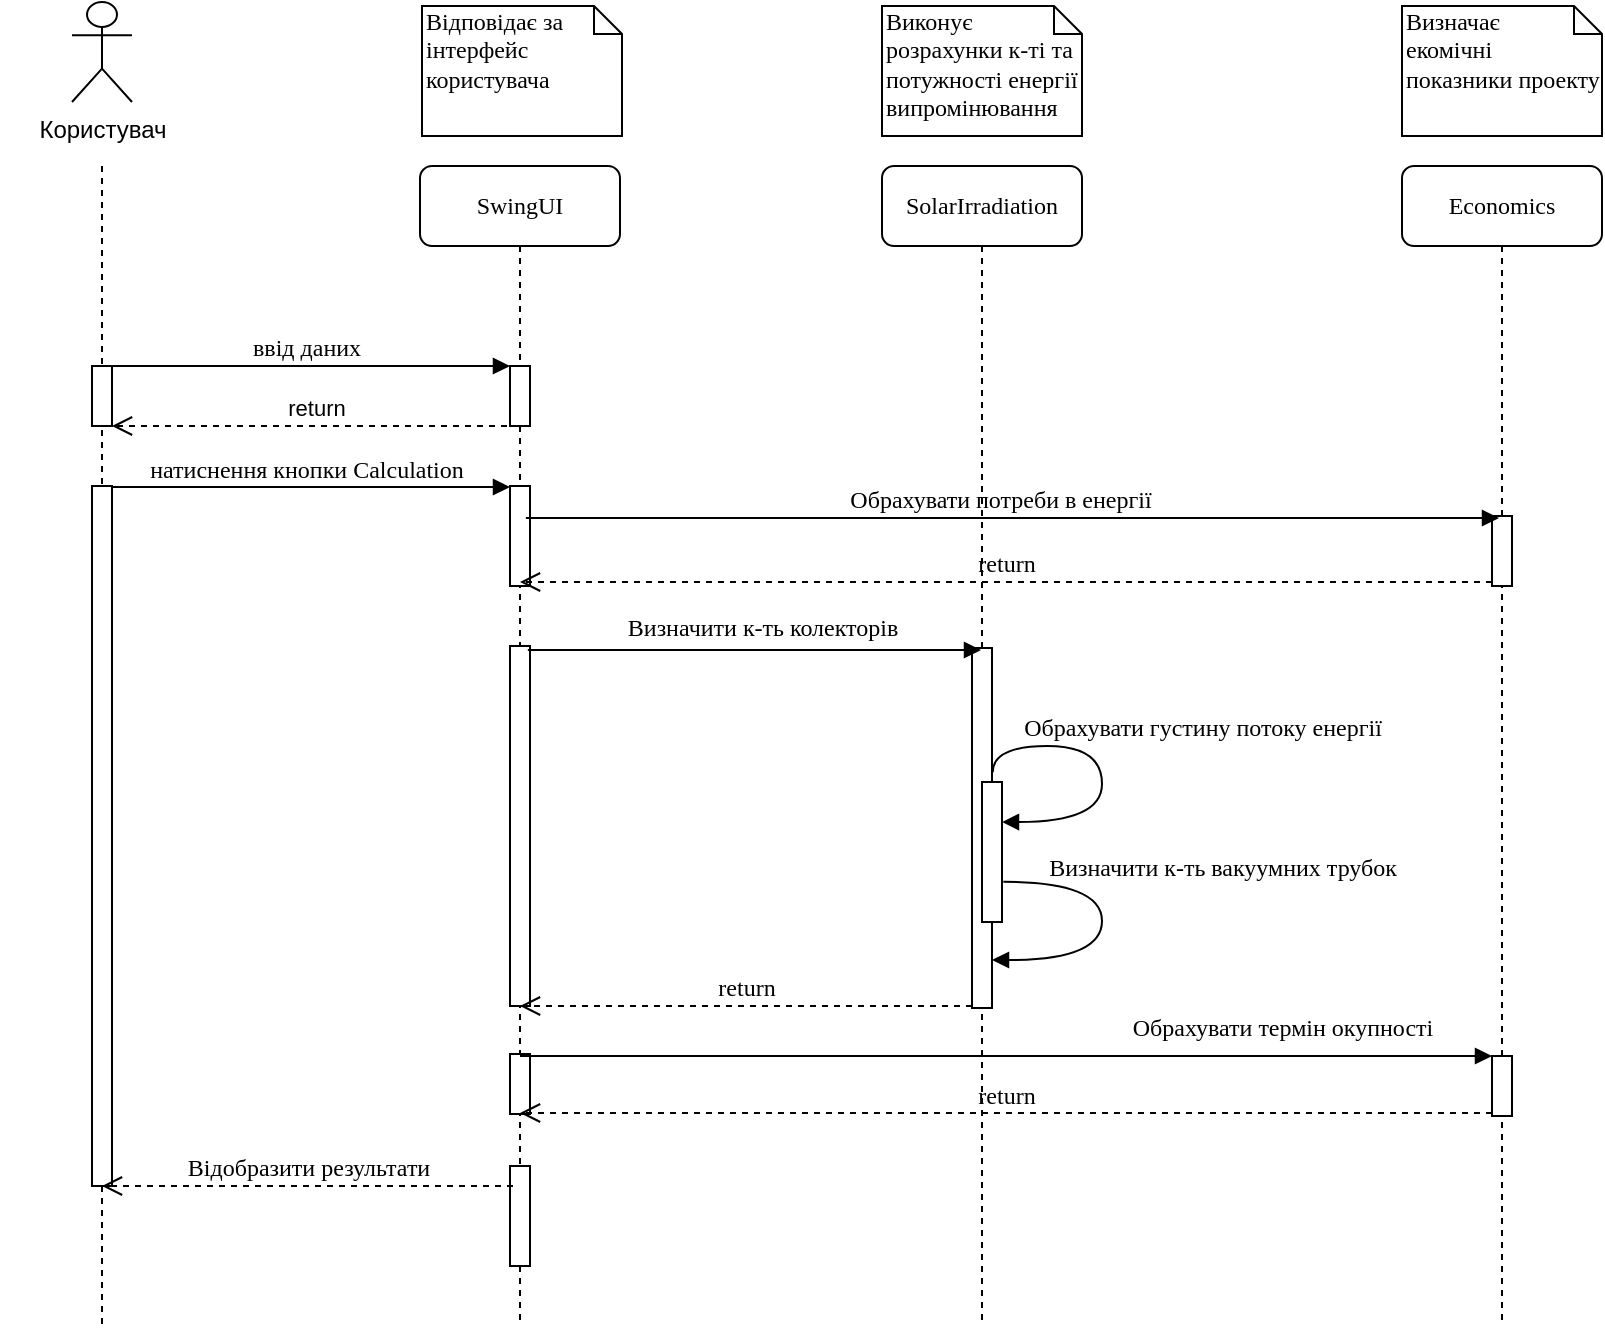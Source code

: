 <mxfile version="21.3.2" type="github">
  <diagram name="Page-1" id="13e1069c-82ec-6db2-03f1-153e76fe0fe0">
    <mxGraphModel dx="1115" dy="1495" grid="1" gridSize="10" guides="1" tooltips="1" connect="1" arrows="1" fold="1" page="1" pageScale="1" pageWidth="1100" pageHeight="850" background="none" math="0" shadow="0">
      <root>
        <mxCell id="0" />
        <mxCell id="1" parent="0" />
        <mxCell id="7baba1c4bc27f4b0-2" value="SwingUI" style="shape=umlLifeline;perimeter=lifelinePerimeter;whiteSpace=wrap;html=1;container=1;collapsible=0;recursiveResize=0;outlineConnect=0;rounded=1;shadow=0;comic=0;labelBackgroundColor=none;strokeWidth=1;fontFamily=Verdana;fontSize=12;align=center;" parent="1" vertex="1">
          <mxGeometry x="309" y="80" width="100" height="580" as="geometry" />
        </mxCell>
        <mxCell id="7baba1c4bc27f4b0-10" value="" style="html=1;points=[];perimeter=orthogonalPerimeter;rounded=0;shadow=0;comic=0;labelBackgroundColor=none;strokeWidth=1;fontFamily=Verdana;fontSize=12;align=center;" parent="7baba1c4bc27f4b0-2" vertex="1">
          <mxGeometry x="45" y="100" width="10" height="30" as="geometry" />
        </mxCell>
        <mxCell id="5WNq8Z7VeDoEd7kc5gsx-6" value="" style="html=1;points=[];perimeter=orthogonalPerimeter;rounded=0;shadow=0;comic=0;labelBackgroundColor=none;strokeWidth=1;fontFamily=Verdana;fontSize=12;align=center;" vertex="1" parent="7baba1c4bc27f4b0-2">
          <mxGeometry x="45" y="160" width="10" height="50" as="geometry" />
        </mxCell>
        <mxCell id="5WNq8Z7VeDoEd7kc5gsx-10" value="натиснення кнопки Calculation" style="html=1;verticalAlign=bottom;endArrow=block;entryX=0;entryY=0;labelBackgroundColor=none;fontFamily=Verdana;fontSize=12;edgeStyle=elbowEdgeStyle;elbow=vertical;" edge="1" parent="7baba1c4bc27f4b0-2" source="7baba1c4bc27f4b0-8">
          <mxGeometry relative="1" as="geometry">
            <mxPoint x="-90" y="160.33" as="sourcePoint" />
            <mxPoint x="45" y="160.33" as="targetPoint" />
          </mxGeometry>
        </mxCell>
        <mxCell id="5WNq8Z7VeDoEd7kc5gsx-13" value="" style="html=1;points=[];perimeter=orthogonalPerimeter;rounded=0;shadow=0;comic=0;labelBackgroundColor=none;strokeWidth=1;fontFamily=Verdana;fontSize=12;align=center;" vertex="1" parent="7baba1c4bc27f4b0-2">
          <mxGeometry x="45" y="240" width="10" height="180" as="geometry" />
        </mxCell>
        <mxCell id="5WNq8Z7VeDoEd7kc5gsx-15" value="" style="html=1;points=[];perimeter=orthogonalPerimeter;rounded=0;shadow=0;comic=0;labelBackgroundColor=none;strokeWidth=1;fontFamily=Verdana;fontSize=12;align=center;" vertex="1" parent="7baba1c4bc27f4b0-2">
          <mxGeometry x="45" y="444" width="10" height="30" as="geometry" />
        </mxCell>
        <mxCell id="5WNq8Z7VeDoEd7kc5gsx-17" value="" style="html=1;points=[];perimeter=orthogonalPerimeter;rounded=0;shadow=0;comic=0;labelBackgroundColor=none;strokeWidth=1;fontFamily=Verdana;fontSize=12;align=center;" vertex="1" parent="7baba1c4bc27f4b0-2">
          <mxGeometry x="45" y="500" width="10" height="50" as="geometry" />
        </mxCell>
        <mxCell id="7baba1c4bc27f4b0-4" value="SolarIrradiation" style="shape=umlLifeline;perimeter=lifelinePerimeter;whiteSpace=wrap;html=1;container=1;collapsible=0;recursiveResize=0;outlineConnect=0;rounded=1;shadow=0;comic=0;labelBackgroundColor=none;strokeWidth=1;fontFamily=Verdana;fontSize=12;align=center;" parent="1" vertex="1">
          <mxGeometry x="540" y="80" width="100" height="580" as="geometry" />
        </mxCell>
        <mxCell id="7baba1c4bc27f4b0-5" value="Economics" style="shape=umlLifeline;perimeter=lifelinePerimeter;whiteSpace=wrap;html=1;container=1;collapsible=0;recursiveResize=0;outlineConnect=0;rounded=1;shadow=0;comic=0;labelBackgroundColor=none;strokeWidth=1;fontFamily=Verdana;fontSize=12;align=center;" parent="1" vertex="1">
          <mxGeometry x="800" y="80" width="100" height="580" as="geometry" />
        </mxCell>
        <mxCell id="7baba1c4bc27f4b0-25" value="" style="html=1;points=[];perimeter=orthogonalPerimeter;rounded=0;shadow=0;comic=0;labelBackgroundColor=none;strokeColor=#000000;strokeWidth=1;fillColor=#FFFFFF;fontFamily=Verdana;fontSize=12;fontColor=#000000;align=center;" parent="7baba1c4bc27f4b0-5" vertex="1">
          <mxGeometry x="45" y="445" width="10" height="30" as="geometry" />
        </mxCell>
        <mxCell id="7baba1c4bc27f4b0-19" value="" style="html=1;points=[];perimeter=orthogonalPerimeter;rounded=0;shadow=0;comic=0;labelBackgroundColor=none;strokeWidth=1;fontFamily=Verdana;fontSize=12;align=center;" parent="7baba1c4bc27f4b0-5" vertex="1">
          <mxGeometry x="45" y="175" width="10" height="35" as="geometry" />
        </mxCell>
        <mxCell id="7baba1c4bc27f4b0-8" value="" style="shape=umlLifeline;perimeter=lifelinePerimeter;whiteSpace=wrap;html=1;container=0;collapsible=0;recursiveResize=0;outlineConnect=0;rounded=1;shadow=0;comic=0;labelBackgroundColor=none;strokeWidth=1;fontFamily=Verdana;fontSize=12;align=center;size=0;" parent="1" vertex="1">
          <mxGeometry x="100" y="80" width="100" height="580" as="geometry" />
        </mxCell>
        <mxCell id="7baba1c4bc27f4b0-16" value="" style="html=1;points=[];perimeter=orthogonalPerimeter;rounded=0;shadow=0;comic=0;labelBackgroundColor=none;strokeWidth=1;fontFamily=Verdana;fontSize=12;align=center;" parent="1" vertex="1">
          <mxGeometry x="585" y="321" width="10" height="180" as="geometry" />
        </mxCell>
        <mxCell id="7baba1c4bc27f4b0-21" value="return" style="html=1;verticalAlign=bottom;endArrow=open;dashed=1;endSize=8;labelBackgroundColor=none;fontFamily=Verdana;fontSize=12;edgeStyle=elbowEdgeStyle;elbow=vertical;" parent="1" target="7baba1c4bc27f4b0-2" edge="1">
          <mxGeometry relative="1" as="geometry">
            <mxPoint x="510" y="288" as="targetPoint" />
            <Array as="points">
              <mxPoint x="670" y="288" />
              <mxPoint x="700" y="288" />
            </Array>
            <mxPoint x="845.0" y="288.0" as="sourcePoint" />
          </mxGeometry>
        </mxCell>
        <mxCell id="7baba1c4bc27f4b0-26" value="Обрахувати термін окупності" style="html=1;verticalAlign=bottom;endArrow=block;entryX=0;entryY=0;labelBackgroundColor=none;fontFamily=Verdana;fontSize=12;" parent="1" source="7baba1c4bc27f4b0-2" target="7baba1c4bc27f4b0-25" edge="1">
          <mxGeometry x="0.568" y="5" relative="1" as="geometry">
            <mxPoint x="650" y="510" as="sourcePoint" />
            <mxPoint as="offset" />
          </mxGeometry>
        </mxCell>
        <mxCell id="7baba1c4bc27f4b0-27" value="return" style="html=1;verticalAlign=bottom;endArrow=open;dashed=1;endSize=8;exitX=0;exitY=0.95;labelBackgroundColor=none;fontFamily=Verdana;fontSize=12;" parent="1" source="7baba1c4bc27f4b0-25" target="7baba1c4bc27f4b0-2" edge="1">
          <mxGeometry relative="1" as="geometry">
            <mxPoint x="595.0" y="478.5" as="targetPoint" />
          </mxGeometry>
        </mxCell>
        <mxCell id="7baba1c4bc27f4b0-11" value="ввід даних" style="html=1;verticalAlign=bottom;endArrow=block;entryX=0;entryY=0;labelBackgroundColor=none;fontFamily=Verdana;fontSize=12;edgeStyle=elbowEdgeStyle;elbow=vertical;" parent="1" target="7baba1c4bc27f4b0-10" edge="1">
          <mxGeometry relative="1" as="geometry">
            <mxPoint x="150" y="180" as="sourcePoint" />
          </mxGeometry>
        </mxCell>
        <mxCell id="7baba1c4bc27f4b0-34" value="" style="html=1;points=[];perimeter=orthogonalPerimeter;rounded=0;shadow=0;comic=0;labelBackgroundColor=none;strokeWidth=1;fontFamily=Verdana;fontSize=12;align=center;" parent="1" vertex="1">
          <mxGeometry x="590" y="388" width="10" height="70" as="geometry" />
        </mxCell>
        <mxCell id="7baba1c4bc27f4b0-35" value="Обрахувати густину потоку енергії" style="html=1;verticalAlign=bottom;endArrow=block;labelBackgroundColor=none;fontFamily=Verdana;fontSize=12;elbow=vertical;edgeStyle=orthogonalEdgeStyle;curved=1;entryX=1;entryY=0.286;entryPerimeter=0;exitX=1.038;exitY=0.345;exitPerimeter=0;" parent="1" source="7baba1c4bc27f4b0-16" target="7baba1c4bc27f4b0-34" edge="1">
          <mxGeometry x="-0.13" y="50" relative="1" as="geometry">
            <mxPoint x="465" y="318" as="sourcePoint" />
            <mxPoint x="595" y="318" as="targetPoint" />
            <Array as="points">
              <mxPoint x="650" y="370" />
              <mxPoint x="650" y="408" />
            </Array>
            <mxPoint as="offset" />
          </mxGeometry>
        </mxCell>
        <mxCell id="7baba1c4bc27f4b0-36" value="Визначити к-ть вакуумних трубок" style="html=1;verticalAlign=bottom;endArrow=block;labelBackgroundColor=none;fontFamily=Verdana;fontSize=12;elbow=vertical;edgeStyle=orthogonalEdgeStyle;curved=1;exitX=1.066;exitY=0.713;exitPerimeter=0;" parent="1" source="7baba1c4bc27f4b0-34" edge="1">
          <mxGeometry x="-0.283" y="60" relative="1" as="geometry">
            <mxPoint x="610.333" y="438" as="sourcePoint" />
            <mxPoint x="595" y="477" as="targetPoint" />
            <Array as="points">
              <mxPoint x="650" y="438" />
              <mxPoint x="650" y="477" />
            </Array>
            <mxPoint as="offset" />
          </mxGeometry>
        </mxCell>
        <mxCell id="7baba1c4bc27f4b0-41" value="Відповідає за інтерфейс користувача" style="shape=note;whiteSpace=wrap;html=1;size=14;verticalAlign=top;align=left;spacingTop=-6;rounded=0;shadow=0;comic=0;labelBackgroundColor=none;strokeWidth=1;fontFamily=Verdana;fontSize=12" parent="1" vertex="1">
          <mxGeometry x="310" width="100" height="65" as="geometry" />
        </mxCell>
        <mxCell id="7baba1c4bc27f4b0-43" value="Виконує розрахунки к-ті та потужності енергії випромінювання" style="shape=note;whiteSpace=wrap;html=1;size=14;verticalAlign=top;align=left;spacingTop=-6;rounded=0;shadow=0;comic=0;labelBackgroundColor=none;strokeWidth=1;fontFamily=Verdana;fontSize=12" parent="1" vertex="1">
          <mxGeometry x="540" width="100" height="65" as="geometry" />
        </mxCell>
        <mxCell id="7baba1c4bc27f4b0-44" value="Визначає&amp;nbsp; &amp;nbsp; екомічні показники проекту" style="shape=note;whiteSpace=wrap;html=1;size=14;verticalAlign=top;align=left;spacingTop=-6;rounded=0;shadow=0;comic=0;labelBackgroundColor=none;strokeWidth=1;fontFamily=Verdana;fontSize=12" parent="1" vertex="1">
          <mxGeometry x="800" width="100" height="65" as="geometry" />
        </mxCell>
        <mxCell id="5WNq8Z7VeDoEd7kc5gsx-1" value="Користувач" style="shape=umlActor;verticalLabelPosition=bottom;verticalAlign=top;html=1;outlineConnect=0;" vertex="1" parent="1">
          <mxGeometry x="135" y="-2" width="30" height="50" as="geometry" />
        </mxCell>
        <mxCell id="5WNq8Z7VeDoEd7kc5gsx-5" value="return" style="html=1;verticalAlign=bottom;endArrow=open;dashed=1;endSize=8;edgeStyle=elbowEdgeStyle;elbow=vertical;curved=0;rounded=0;" edge="1" parent="1" source="7baba1c4bc27f4b0-2" target="5WNq8Z7VeDoEd7kc5gsx-7">
          <mxGeometry relative="1" as="geometry">
            <mxPoint x="327" y="206.92" as="sourcePoint" />
            <mxPoint x="186.667" y="207.0" as="targetPoint" />
            <Array as="points">
              <mxPoint x="367" y="207" />
            </Array>
          </mxGeometry>
        </mxCell>
        <mxCell id="5WNq8Z7VeDoEd7kc5gsx-7" value="" style="html=1;points=[];perimeter=orthogonalPerimeter;rounded=0;shadow=0;comic=0;labelBackgroundColor=none;strokeWidth=1;fontFamily=Verdana;fontSize=12;align=center;" vertex="1" parent="1">
          <mxGeometry x="145" y="180" width="10" height="30" as="geometry" />
        </mxCell>
        <mxCell id="5WNq8Z7VeDoEd7kc5gsx-9" value="" style="html=1;points=[];perimeter=orthogonalPerimeter;rounded=0;shadow=0;comic=0;labelBackgroundColor=none;strokeWidth=1;fontFamily=Verdana;fontSize=12;align=center;" vertex="1" parent="1">
          <mxGeometry x="145" y="240" width="10" height="350" as="geometry" />
        </mxCell>
        <mxCell id="5WNq8Z7VeDoEd7kc5gsx-11" value="Обрахувати потреби в енергії" style="html=1;verticalAlign=bottom;endArrow=block;labelBackgroundColor=none;fontFamily=Verdana;fontSize=12;edgeStyle=elbowEdgeStyle;elbow=vertical;" edge="1" parent="1">
          <mxGeometry relative="1" as="geometry">
            <mxPoint x="369" y="256" as="sourcePoint" />
            <mxPoint x="848.5" y="256" as="targetPoint" />
            <Array as="points">
              <mxPoint x="359" y="256" />
            </Array>
          </mxGeometry>
        </mxCell>
        <mxCell id="5WNq8Z7VeDoEd7kc5gsx-12" value="Визначити к-ть колекторів" style="html=1;verticalAlign=bottom;endArrow=block;labelBackgroundColor=none;fontFamily=Verdana;fontSize=12;edgeStyle=elbowEdgeStyle;elbow=vertical;" edge="1" parent="1">
          <mxGeometry x="0.086" y="2" relative="1" as="geometry">
            <mxPoint x="370" y="322" as="sourcePoint" />
            <mxPoint x="589.5" y="322" as="targetPoint" />
            <Array as="points">
              <mxPoint x="360" y="322" />
            </Array>
            <mxPoint as="offset" />
          </mxGeometry>
        </mxCell>
        <mxCell id="5WNq8Z7VeDoEd7kc5gsx-14" value="return" style="html=1;verticalAlign=bottom;endArrow=open;dashed=1;endSize=8;exitX=0;exitY=0.95;labelBackgroundColor=none;fontFamily=Verdana;fontSize=12;" edge="1" parent="1" target="7baba1c4bc27f4b0-2">
          <mxGeometry relative="1" as="geometry">
            <mxPoint x="390" y="500" as="targetPoint" />
            <mxPoint x="585" y="500" as="sourcePoint" />
          </mxGeometry>
        </mxCell>
        <mxCell id="5WNq8Z7VeDoEd7kc5gsx-16" value="Відобразити результати" style="html=1;verticalAlign=bottom;endArrow=open;dashed=1;endSize=8;labelBackgroundColor=none;fontFamily=Verdana;fontSize=12;" edge="1" parent="1" target="7baba1c4bc27f4b0-8">
          <mxGeometry relative="1" as="geometry">
            <mxPoint x="217" y="590" as="targetPoint" />
            <mxPoint x="355.5" y="590" as="sourcePoint" />
          </mxGeometry>
        </mxCell>
      </root>
    </mxGraphModel>
  </diagram>
</mxfile>
